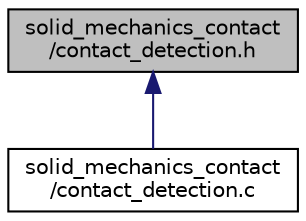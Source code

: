digraph "solid_mechanics_contact/contact_detection.h"
{
 // LATEX_PDF_SIZE
  edge [fontname="Helvetica",fontsize="10",labelfontname="Helvetica",labelfontsize="10"];
  node [fontname="Helvetica",fontsize="10",shape=record];
  Node1 [label="solid_mechanics_contact\l/contact_detection.h",height=0.2,width=0.4,color="black", fillcolor="grey75", style="filled", fontcolor="black",tooltip=" "];
  Node1 -> Node2 [dir="back",color="midnightblue",fontsize="10",style="solid"];
  Node2 [label="solid_mechanics_contact\l/contact_detection.c",height=0.2,width=0.4,color="black", fillcolor="white", style="filled",URL="$contact__detection_8c.html",tooltip=" "];
}

